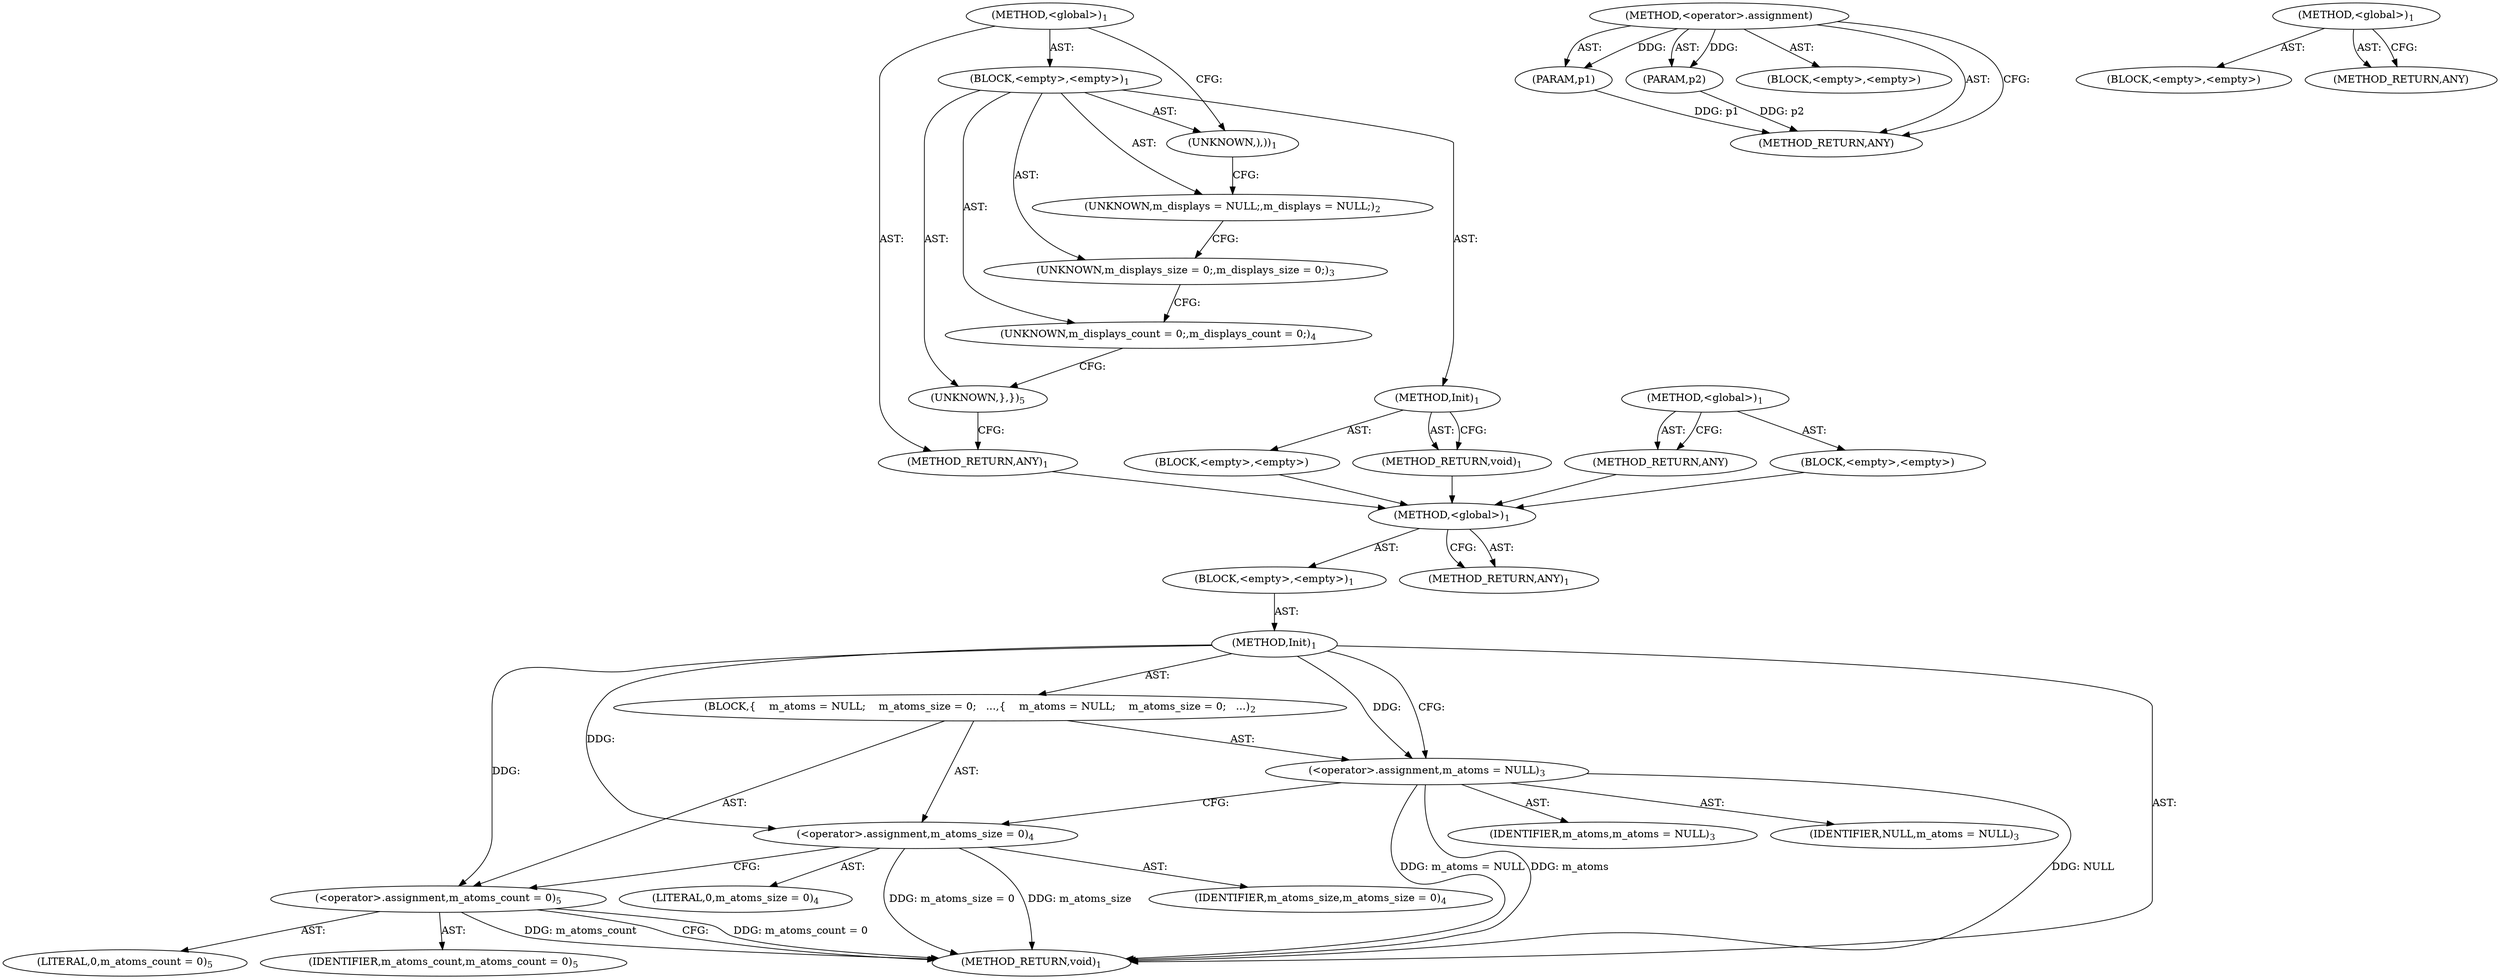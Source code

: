 digraph "&lt;global&gt;" {
vulnerable_6 [label=<(METHOD,&lt;global&gt;)<SUB>1</SUB>>];
vulnerable_7 [label=<(BLOCK,&lt;empty&gt;,&lt;empty&gt;)<SUB>1</SUB>>];
vulnerable_8 [label=<(METHOD,Init)<SUB>1</SUB>>];
vulnerable_9 [label=<(BLOCK,{
    m_atoms = NULL;
    m_atoms_size = 0;
   ...,{
    m_atoms = NULL;
    m_atoms_size = 0;
   ...)<SUB>2</SUB>>];
vulnerable_10 [label=<(&lt;operator&gt;.assignment,m_atoms = NULL)<SUB>3</SUB>>];
vulnerable_11 [label=<(IDENTIFIER,m_atoms,m_atoms = NULL)<SUB>3</SUB>>];
vulnerable_12 [label=<(IDENTIFIER,NULL,m_atoms = NULL)<SUB>3</SUB>>];
vulnerable_13 [label=<(&lt;operator&gt;.assignment,m_atoms_size = 0)<SUB>4</SUB>>];
vulnerable_14 [label=<(IDENTIFIER,m_atoms_size,m_atoms_size = 0)<SUB>4</SUB>>];
vulnerable_15 [label=<(LITERAL,0,m_atoms_size = 0)<SUB>4</SUB>>];
vulnerable_16 [label=<(&lt;operator&gt;.assignment,m_atoms_count = 0)<SUB>5</SUB>>];
vulnerable_17 [label=<(IDENTIFIER,m_atoms_count,m_atoms_count = 0)<SUB>5</SUB>>];
vulnerable_18 [label=<(LITERAL,0,m_atoms_count = 0)<SUB>5</SUB>>];
vulnerable_19 [label=<(METHOD_RETURN,void)<SUB>1</SUB>>];
vulnerable_21 [label=<(METHOD_RETURN,ANY)<SUB>1</SUB>>];
vulnerable_36 [label=<(METHOD,&lt;operator&gt;.assignment)>];
vulnerable_37 [label=<(PARAM,p1)>];
vulnerable_38 [label=<(PARAM,p2)>];
vulnerable_39 [label=<(BLOCK,&lt;empty&gt;,&lt;empty&gt;)>];
vulnerable_40 [label=<(METHOD_RETURN,ANY)>];
vulnerable_30 [label=<(METHOD,&lt;global&gt;)<SUB>1</SUB>>];
vulnerable_31 [label=<(BLOCK,&lt;empty&gt;,&lt;empty&gt;)>];
vulnerable_32 [label=<(METHOD_RETURN,ANY)>];
fixed_6 [label=<(METHOD,&lt;global&gt;)<SUB>1</SUB>>];
fixed_7 [label=<(BLOCK,&lt;empty&gt;,&lt;empty&gt;)<SUB>1</SUB>>];
fixed_8 [label=<(METHOD,Init)<SUB>1</SUB>>];
fixed_9 [label=<(BLOCK,&lt;empty&gt;,&lt;empty&gt;)>];
fixed_10 [label=<(METHOD_RETURN,void)<SUB>1</SUB>>];
fixed_12 [label=<(UNKNOWN,),))<SUB>1</SUB>>];
fixed_13 [label=<(UNKNOWN,m_displays = NULL;,m_displays = NULL;)<SUB>2</SUB>>];
fixed_14 [label=<(UNKNOWN,m_displays_size = 0;,m_displays_size = 0;)<SUB>3</SUB>>];
fixed_15 [label=<(UNKNOWN,m_displays_count = 0;,m_displays_count = 0;)<SUB>4</SUB>>];
fixed_16 [label=<(UNKNOWN,},})<SUB>5</SUB>>];
fixed_17 [label=<(METHOD_RETURN,ANY)<SUB>1</SUB>>];
fixed_24 [label=<(METHOD,&lt;global&gt;)<SUB>1</SUB>>];
fixed_25 [label=<(BLOCK,&lt;empty&gt;,&lt;empty&gt;)>];
fixed_26 [label=<(METHOD_RETURN,ANY)>];
vulnerable_6 -> vulnerable_7  [key=0, label="AST: "];
vulnerable_6 -> vulnerable_21  [key=0, label="AST: "];
vulnerable_6 -> vulnerable_21  [key=1, label="CFG: "];
vulnerable_7 -> vulnerable_8  [key=0, label="AST: "];
vulnerable_8 -> vulnerable_9  [key=0, label="AST: "];
vulnerable_8 -> vulnerable_19  [key=0, label="AST: "];
vulnerable_8 -> vulnerable_10  [key=0, label="CFG: "];
vulnerable_8 -> vulnerable_10  [key=1, label="DDG: "];
vulnerable_8 -> vulnerable_13  [key=0, label="DDG: "];
vulnerable_8 -> vulnerable_16  [key=0, label="DDG: "];
vulnerable_9 -> vulnerable_10  [key=0, label="AST: "];
vulnerable_9 -> vulnerable_13  [key=0, label="AST: "];
vulnerable_9 -> vulnerable_16  [key=0, label="AST: "];
vulnerable_10 -> vulnerable_11  [key=0, label="AST: "];
vulnerable_10 -> vulnerable_12  [key=0, label="AST: "];
vulnerable_10 -> vulnerable_13  [key=0, label="CFG: "];
vulnerable_10 -> vulnerable_19  [key=0, label="DDG: NULL"];
vulnerable_10 -> vulnerable_19  [key=1, label="DDG: m_atoms = NULL"];
vulnerable_10 -> vulnerable_19  [key=2, label="DDG: m_atoms"];
vulnerable_13 -> vulnerable_14  [key=0, label="AST: "];
vulnerable_13 -> vulnerable_15  [key=0, label="AST: "];
vulnerable_13 -> vulnerable_16  [key=0, label="CFG: "];
vulnerable_13 -> vulnerable_19  [key=0, label="DDG: m_atoms_size = 0"];
vulnerable_13 -> vulnerable_19  [key=1, label="DDG: m_atoms_size"];
vulnerable_16 -> vulnerable_17  [key=0, label="AST: "];
vulnerable_16 -> vulnerable_18  [key=0, label="AST: "];
vulnerable_16 -> vulnerable_19  [key=0, label="CFG: "];
vulnerable_16 -> vulnerable_19  [key=1, label="DDG: m_atoms_count = 0"];
vulnerable_16 -> vulnerable_19  [key=2, label="DDG: m_atoms_count"];
vulnerable_36 -> vulnerable_37  [key=0, label="AST: "];
vulnerable_36 -> vulnerable_37  [key=1, label="DDG: "];
vulnerable_36 -> vulnerable_39  [key=0, label="AST: "];
vulnerable_36 -> vulnerable_38  [key=0, label="AST: "];
vulnerable_36 -> vulnerable_38  [key=1, label="DDG: "];
vulnerable_36 -> vulnerable_40  [key=0, label="AST: "];
vulnerable_36 -> vulnerable_40  [key=1, label="CFG: "];
vulnerable_37 -> vulnerable_40  [key=0, label="DDG: p1"];
vulnerable_38 -> vulnerable_40  [key=0, label="DDG: p2"];
vulnerable_30 -> vulnerable_31  [key=0, label="AST: "];
vulnerable_30 -> vulnerable_32  [key=0, label="AST: "];
vulnerable_30 -> vulnerable_32  [key=1, label="CFG: "];
fixed_6 -> fixed_7  [key=0, label="AST: "];
fixed_6 -> fixed_17  [key=0, label="AST: "];
fixed_6 -> fixed_12  [key=0, label="CFG: "];
fixed_7 -> fixed_8  [key=0, label="AST: "];
fixed_7 -> fixed_12  [key=0, label="AST: "];
fixed_7 -> fixed_13  [key=0, label="AST: "];
fixed_7 -> fixed_14  [key=0, label="AST: "];
fixed_7 -> fixed_15  [key=0, label="AST: "];
fixed_7 -> fixed_16  [key=0, label="AST: "];
fixed_8 -> fixed_9  [key=0, label="AST: "];
fixed_8 -> fixed_10  [key=0, label="AST: "];
fixed_8 -> fixed_10  [key=1, label="CFG: "];
fixed_9 -> vulnerable_6  [key=0];
fixed_10 -> vulnerable_6  [key=0];
fixed_12 -> fixed_13  [key=0, label="CFG: "];
fixed_13 -> fixed_14  [key=0, label="CFG: "];
fixed_14 -> fixed_15  [key=0, label="CFG: "];
fixed_15 -> fixed_16  [key=0, label="CFG: "];
fixed_16 -> fixed_17  [key=0, label="CFG: "];
fixed_17 -> vulnerable_6  [key=0];
fixed_24 -> fixed_25  [key=0, label="AST: "];
fixed_24 -> fixed_26  [key=0, label="AST: "];
fixed_24 -> fixed_26  [key=1, label="CFG: "];
fixed_25 -> vulnerable_6  [key=0];
fixed_26 -> vulnerable_6  [key=0];
}
